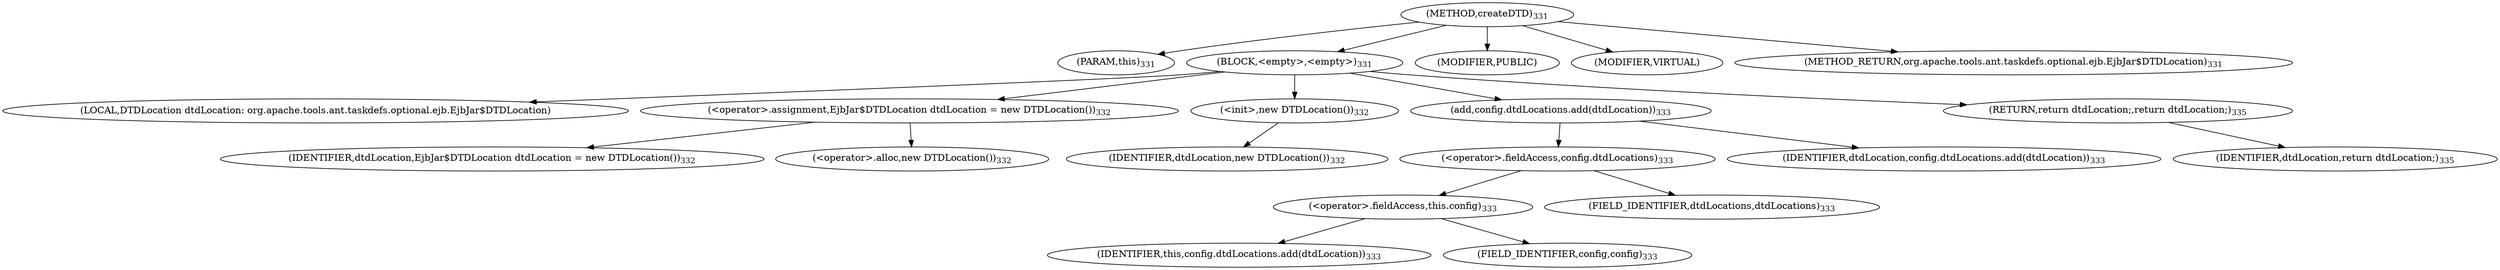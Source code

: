 digraph "createDTD" {  
"443" [label = <(METHOD,createDTD)<SUB>331</SUB>> ]
"444" [label = <(PARAM,this)<SUB>331</SUB>> ]
"445" [label = <(BLOCK,&lt;empty&gt;,&lt;empty&gt;)<SUB>331</SUB>> ]
"62" [label = <(LOCAL,DTDLocation dtdLocation: org.apache.tools.ant.taskdefs.optional.ejb.EjbJar$DTDLocation)> ]
"446" [label = <(&lt;operator&gt;.assignment,EjbJar$DTDLocation dtdLocation = new DTDLocation())<SUB>332</SUB>> ]
"447" [label = <(IDENTIFIER,dtdLocation,EjbJar$DTDLocation dtdLocation = new DTDLocation())<SUB>332</SUB>> ]
"448" [label = <(&lt;operator&gt;.alloc,new DTDLocation())<SUB>332</SUB>> ]
"449" [label = <(&lt;init&gt;,new DTDLocation())<SUB>332</SUB>> ]
"61" [label = <(IDENTIFIER,dtdLocation,new DTDLocation())<SUB>332</SUB>> ]
"450" [label = <(add,config.dtdLocations.add(dtdLocation))<SUB>333</SUB>> ]
"451" [label = <(&lt;operator&gt;.fieldAccess,config.dtdLocations)<SUB>333</SUB>> ]
"452" [label = <(&lt;operator&gt;.fieldAccess,this.config)<SUB>333</SUB>> ]
"453" [label = <(IDENTIFIER,this,config.dtdLocations.add(dtdLocation))<SUB>333</SUB>> ]
"454" [label = <(FIELD_IDENTIFIER,config,config)<SUB>333</SUB>> ]
"455" [label = <(FIELD_IDENTIFIER,dtdLocations,dtdLocations)<SUB>333</SUB>> ]
"456" [label = <(IDENTIFIER,dtdLocation,config.dtdLocations.add(dtdLocation))<SUB>333</SUB>> ]
"457" [label = <(RETURN,return dtdLocation;,return dtdLocation;)<SUB>335</SUB>> ]
"458" [label = <(IDENTIFIER,dtdLocation,return dtdLocation;)<SUB>335</SUB>> ]
"459" [label = <(MODIFIER,PUBLIC)> ]
"460" [label = <(MODIFIER,VIRTUAL)> ]
"461" [label = <(METHOD_RETURN,org.apache.tools.ant.taskdefs.optional.ejb.EjbJar$DTDLocation)<SUB>331</SUB>> ]
  "443" -> "444" 
  "443" -> "445" 
  "443" -> "459" 
  "443" -> "460" 
  "443" -> "461" 
  "445" -> "62" 
  "445" -> "446" 
  "445" -> "449" 
  "445" -> "450" 
  "445" -> "457" 
  "446" -> "447" 
  "446" -> "448" 
  "449" -> "61" 
  "450" -> "451" 
  "450" -> "456" 
  "451" -> "452" 
  "451" -> "455" 
  "452" -> "453" 
  "452" -> "454" 
  "457" -> "458" 
}
